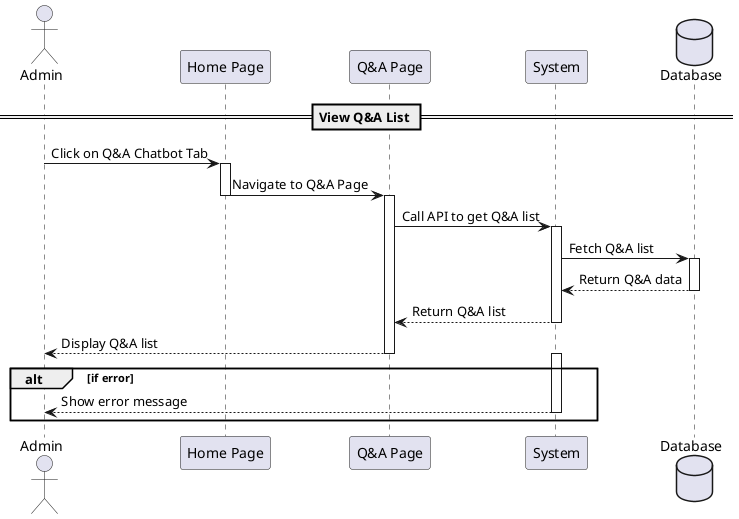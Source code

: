 @startuml
actor Admin
participant "Home Page" as HomePage
participant "Q&A Page" as QAPage
participant System
database Database

== View Q&A List ==
Admin -> HomePage : Click on Q&A Chatbot Tab
activate HomePage
HomePage -> QAPage : Navigate to Q&A Page
deactivate HomePage

activate QAPage
QAPage -> System : Call API to get Q&A list
activate System
System -> Database : Fetch Q&A list
activate Database
Database --> System : Return Q&A data
deactivate Database
System --> QAPage : Return Q&A list
deactivate System
QAPage --> Admin : Display Q&A list
deactivate QAPage

alt if error
    activate System
    System --> Admin : Show error message
    deactivate System
end
@enduml
